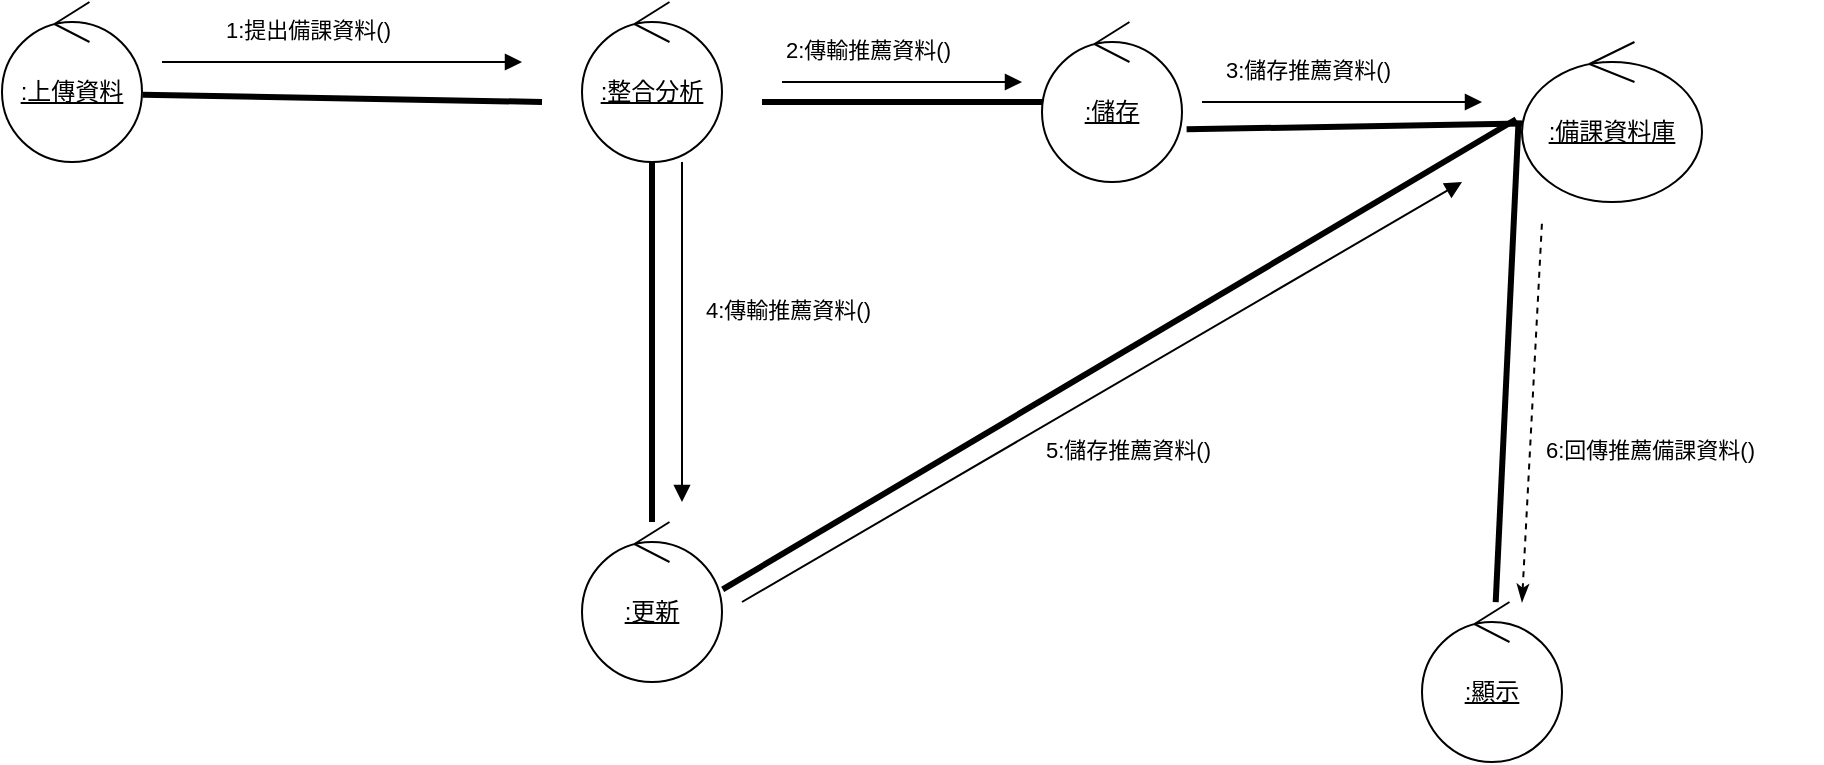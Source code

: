 <mxfile version="26.0.4" pages="2">
  <diagram name="老師身分" id="T1-lcPKC6VEzc7ZUW3HW">
    <mxGraphModel dx="794" dy="446" grid="1" gridSize="10" guides="1" tooltips="1" connect="1" arrows="1" fold="1" page="1" pageScale="1" pageWidth="3300" pageHeight="4681" math="0" shadow="0">
      <root>
        <mxCell id="0" />
        <mxCell id="1" parent="0" />
        <mxCell id="A6yinwAQkWhH4kg1xcag-1" value="&lt;u&gt;:上傳資料&lt;/u&gt;" style="ellipse;shape=umlControl;whiteSpace=wrap;html=1;" parent="1" vertex="1">
          <mxGeometry x="70" y="160" width="70" height="80" as="geometry" />
        </mxCell>
        <mxCell id="4" value="&lt;u&gt;:顯示&lt;/u&gt;" style="ellipse;shape=umlControl;whiteSpace=wrap;html=1;" parent="1" vertex="1">
          <mxGeometry x="780" y="460" width="70" height="80" as="geometry" />
        </mxCell>
        <mxCell id="5" value="&lt;u&gt;:儲存&lt;/u&gt;" style="ellipse;shape=umlControl;whiteSpace=wrap;html=1;" parent="1" vertex="1">
          <mxGeometry x="590" y="170" width="70" height="80" as="geometry" />
        </mxCell>
        <mxCell id="6" value="&lt;u&gt;:更新&lt;/u&gt;" style="ellipse;shape=umlControl;whiteSpace=wrap;html=1;" parent="1" vertex="1">
          <mxGeometry x="360" y="420" width="70" height="80" as="geometry" />
        </mxCell>
        <mxCell id="7" value="&lt;u&gt;:備課資料庫&lt;br&gt;&lt;/u&gt;" style="ellipse;shape=umlControl;whiteSpace=wrap;html=1;" parent="1" vertex="1">
          <mxGeometry x="830" y="180" width="90" height="80" as="geometry" />
        </mxCell>
        <mxCell id="9" value="" style="endArrow=none;startArrow=none;endFill=0;startFill=0;endSize=8;html=1;verticalAlign=bottom;labelBackgroundColor=none;strokeWidth=3;rounded=0;exitX=1.005;exitY=0.579;exitDx=0;exitDy=0;exitPerimeter=0;entryX=0;entryY=0.5;entryDx=0;entryDy=0;" parent="1" source="A6yinwAQkWhH4kg1xcag-1" edge="1">
          <mxGeometry width="160" relative="1" as="geometry">
            <mxPoint x="80" y="380" as="sourcePoint" />
            <mxPoint x="340" y="210" as="targetPoint" />
          </mxGeometry>
        </mxCell>
        <mxCell id="10" value="" style="html=1;verticalAlign=bottom;labelBackgroundColor=none;endArrow=block;endFill=1;rounded=0;" parent="1" edge="1">
          <mxGeometry width="160" relative="1" as="geometry">
            <mxPoint x="150" y="190" as="sourcePoint" />
            <mxPoint x="330" y="190" as="targetPoint" />
          </mxGeometry>
        </mxCell>
        <mxCell id="15" value="" style="endArrow=none;startArrow=none;endFill=0;startFill=0;endSize=8;html=1;verticalAlign=bottom;labelBackgroundColor=none;strokeWidth=3;rounded=0;entryX=-0.019;entryY=0.492;entryDx=0;entryDy=0;entryPerimeter=0;" parent="1" source="4" target="7" edge="1">
          <mxGeometry width="160" relative="1" as="geometry">
            <mxPoint x="120" y="420" as="sourcePoint" />
            <mxPoint x="820" y="230" as="targetPoint" />
          </mxGeometry>
        </mxCell>
        <mxCell id="16" value="" style="endArrow=none;startArrow=none;endFill=0;startFill=0;endSize=8;html=1;verticalAlign=bottom;labelBackgroundColor=none;strokeWidth=3;rounded=0;entryX=1.005;entryY=0.421;entryDx=0;entryDy=0;entryPerimeter=0;exitX=-0.033;exitY=0.483;exitDx=0;exitDy=0;exitPerimeter=0;" parent="1" source="7" target="6" edge="1">
          <mxGeometry width="160" relative="1" as="geometry">
            <mxPoint x="820" y="230" as="sourcePoint" />
            <mxPoint x="250" y="195" as="targetPoint" />
          </mxGeometry>
        </mxCell>
        <mxCell id="17" value="" style="endArrow=none;startArrow=none;endFill=0;startFill=0;endSize=8;html=1;verticalAlign=bottom;labelBackgroundColor=none;strokeWidth=3;rounded=0;entryX=0.5;entryY=1;entryDx=0;entryDy=0;" parent="1" source="6" edge="1">
          <mxGeometry width="160" relative="1" as="geometry">
            <mxPoint x="140" y="440" as="sourcePoint" />
            <mxPoint x="395" y="235" as="targetPoint" />
          </mxGeometry>
        </mxCell>
        <mxCell id="18" value="" style="endArrow=none;startArrow=none;endFill=0;startFill=0;endSize=8;html=1;verticalAlign=bottom;labelBackgroundColor=none;strokeWidth=3;rounded=0;entryX=1.033;entryY=0.671;entryDx=0;entryDy=0;entryPerimeter=0;" parent="1" source="7" target="5" edge="1">
          <mxGeometry width="160" relative="1" as="geometry">
            <mxPoint x="150" y="450" as="sourcePoint" />
            <mxPoint x="270" y="215" as="targetPoint" />
          </mxGeometry>
        </mxCell>
        <mxCell id="19" value="" style="endArrow=none;startArrow=none;endFill=0;startFill=0;endSize=8;html=1;verticalAlign=bottom;labelBackgroundColor=none;strokeWidth=3;rounded=0;entryX=1;entryY=0.5;entryDx=0;entryDy=0;" parent="1" source="5" edge="1">
          <mxGeometry width="160" relative="1" as="geometry">
            <mxPoint x="160" y="460" as="sourcePoint" />
            <mxPoint x="450" y="210" as="targetPoint" />
          </mxGeometry>
        </mxCell>
        <mxCell id="20" value="" style="html=1;verticalAlign=bottom;labelBackgroundColor=none;endArrow=block;endFill=1;rounded=0;" parent="1" edge="1">
          <mxGeometry width="160" relative="1" as="geometry">
            <mxPoint x="460" y="200" as="sourcePoint" />
            <mxPoint x="580" y="200" as="targetPoint" />
          </mxGeometry>
        </mxCell>
        <mxCell id="21" value="" style="html=1;verticalAlign=bottom;labelBackgroundColor=none;endArrow=block;endFill=1;rounded=0;" parent="1" edge="1">
          <mxGeometry width="160" relative="1" as="geometry">
            <mxPoint x="670" y="210" as="sourcePoint" />
            <mxPoint x="810" y="210" as="targetPoint" />
          </mxGeometry>
        </mxCell>
        <mxCell id="22" value="" style="html=1;verticalAlign=bottom;labelBackgroundColor=none;endArrow=block;endFill=1;rounded=0;" parent="1" edge="1">
          <mxGeometry width="160" relative="1" as="geometry">
            <mxPoint x="410" y="240" as="sourcePoint" />
            <mxPoint x="410" y="410" as="targetPoint" />
          </mxGeometry>
        </mxCell>
        <mxCell id="23" value="" style="html=1;verticalAlign=bottom;labelBackgroundColor=none;endArrow=block;endFill=1;rounded=0;" parent="1" edge="1">
          <mxGeometry width="160" relative="1" as="geometry">
            <mxPoint x="440" y="460" as="sourcePoint" />
            <mxPoint x="800" y="250" as="targetPoint" />
          </mxGeometry>
        </mxCell>
        <mxCell id="29" value="" style="html=1;verticalAlign=bottom;endArrow=none;curved=0;rounded=0;startArrow=classicThin;startFill=1;endFill=0;dashed=1;" parent="1" edge="1">
          <mxGeometry width="80" relative="1" as="geometry">
            <mxPoint x="830" y="460" as="sourcePoint" />
            <mxPoint x="840" y="270" as="targetPoint" />
          </mxGeometry>
        </mxCell>
        <mxCell id="31" value="&lt;span style=&quot;color: rgb(0, 0, 0); font-family: Helvetica; font-size: 11px; font-style: normal; font-variant-ligatures: normal; font-variant-caps: normal; font-weight: 400; letter-spacing: normal; orphans: 2; text-align: center; text-indent: 0px; text-transform: none; widows: 2; word-spacing: 0px; -webkit-text-stroke-width: 0px; background-color: rgb(255, 255, 255); text-decoration-thickness: initial; text-decoration-style: initial; text-decoration-color: initial; float: none; display: inline !important;&quot;&gt;1:提出備課資料()&lt;/span&gt;" style="text;whiteSpace=wrap;html=1;" parent="1" vertex="1">
          <mxGeometry x="180" y="160" width="120" height="40" as="geometry" />
        </mxCell>
        <mxCell id="33" value="&lt;span style=&quot;color: rgb(0, 0, 0); font-family: Helvetica; font-size: 11px; font-style: normal; font-variant-ligatures: normal; font-variant-caps: normal; font-weight: 400; letter-spacing: normal; orphans: 2; text-align: center; text-indent: 0px; text-transform: none; widows: 2; word-spacing: 0px; -webkit-text-stroke-width: 0px; background-color: rgb(255, 255, 255); text-decoration-thickness: initial; text-decoration-style: initial; text-decoration-color: initial; float: none; display: inline !important;&quot;&gt;2:傳輸推薦資料()&lt;/span&gt;" style="text;whiteSpace=wrap;html=1;" parent="1" vertex="1">
          <mxGeometry x="460" y="170" width="120" height="40" as="geometry" />
        </mxCell>
        <mxCell id="34" value="&lt;span style=&quot;color: rgb(0, 0, 0); font-family: Helvetica; font-size: 11px; font-style: normal; font-variant-ligatures: normal; font-variant-caps: normal; font-weight: 400; letter-spacing: normal; orphans: 2; text-align: center; text-indent: 0px; text-transform: none; widows: 2; word-spacing: 0px; -webkit-text-stroke-width: 0px; background-color: rgb(255, 255, 255); text-decoration-thickness: initial; text-decoration-style: initial; text-decoration-color: initial; float: none; display: inline !important;&quot;&gt;3:儲存推薦資料()&lt;/span&gt;" style="text;whiteSpace=wrap;html=1;" parent="1" vertex="1">
          <mxGeometry x="680" y="180" width="120" height="40" as="geometry" />
        </mxCell>
        <mxCell id="35" value="&lt;span style=&quot;color: rgb(0, 0, 0); font-family: Helvetica; font-size: 11px; font-style: normal; font-variant-ligatures: normal; font-variant-caps: normal; font-weight: 400; letter-spacing: normal; orphans: 2; text-align: center; text-indent: 0px; text-transform: none; widows: 2; word-spacing: 0px; -webkit-text-stroke-width: 0px; background-color: rgb(255, 255, 255); text-decoration-thickness: initial; text-decoration-style: initial; text-decoration-color: initial; float: none; display: inline !important;&quot;&gt;4:傳輸推薦資料()&lt;/span&gt;" style="text;whiteSpace=wrap;html=1;" parent="1" vertex="1">
          <mxGeometry x="420" y="300" width="120" height="40" as="geometry" />
        </mxCell>
        <mxCell id="36" value="&lt;span style=&quot;color: rgb(0, 0, 0); font-family: Helvetica; font-size: 11px; font-style: normal; font-variant-ligatures: normal; font-variant-caps: normal; font-weight: 400; letter-spacing: normal; orphans: 2; text-align: center; text-indent: 0px; text-transform: none; widows: 2; word-spacing: 0px; -webkit-text-stroke-width: 0px; background-color: rgb(255, 255, 255); text-decoration-thickness: initial; text-decoration-style: initial; text-decoration-color: initial; float: none; display: inline !important;&quot;&gt;5:儲存推薦資料()&lt;/span&gt;" style="text;whiteSpace=wrap;html=1;" parent="1" vertex="1">
          <mxGeometry x="590" y="370" width="120" height="40" as="geometry" />
        </mxCell>
        <mxCell id="37" value="&lt;span style=&quot;color: rgb(0, 0, 0); font-family: Helvetica; font-size: 11px; font-style: normal; font-variant-ligatures: normal; font-variant-caps: normal; font-weight: 400; letter-spacing: normal; orphans: 2; text-align: center; text-indent: 0px; text-transform: none; widows: 2; word-spacing: 0px; -webkit-text-stroke-width: 0px; background-color: rgb(255, 255, 255); text-decoration-thickness: initial; text-decoration-style: initial; text-decoration-color: initial; float: none; display: inline !important;&quot;&gt;6:回傳推薦備課資料()&lt;/span&gt;" style="text;whiteSpace=wrap;html=1;" parent="1" vertex="1">
          <mxGeometry x="840" y="370" width="140" height="40" as="geometry" />
        </mxCell>
        <mxCell id="eek4sq09AoGVJd_WKAI4-37" value="&lt;u&gt;:整合分析&lt;/u&gt;" style="ellipse;shape=umlControl;whiteSpace=wrap;html=1;" vertex="1" parent="1">
          <mxGeometry x="360" y="160" width="70" height="80" as="geometry" />
        </mxCell>
      </root>
    </mxGraphModel>
  </diagram>
  <diagram id="1ORrnruNFK2E-wTYoOYB" name="GPT身分">
    <mxGraphModel dx="576" dy="332" grid="1" gridSize="10" guides="1" tooltips="1" connect="1" arrows="1" fold="1" page="1" pageScale="1" pageWidth="3300" pageHeight="4681" math="0" shadow="0">
      <root>
        <mxCell id="0" />
        <mxCell id="1" parent="0" />
        <mxCell id="H0-WySXZtmj-vN_HTI1i-1" value="GPT" style="shape=umlActor;verticalLabelPosition=bottom;verticalAlign=top;html=1;" parent="1" vertex="1">
          <mxGeometry x="70" y="248" width="30" height="60" as="geometry" />
        </mxCell>
        <mxCell id="H0-WySXZtmj-vN_HTI1i-2" value="建立" style="ellipse;shape=umlControl;whiteSpace=wrap;html=1;" parent="1" vertex="1">
          <mxGeometry x="260" y="88" width="70" height="80" as="geometry" />
        </mxCell>
        <mxCell id="H0-WySXZtmj-vN_HTI1i-3" value="儲存" style="ellipse;shape=umlControl;whiteSpace=wrap;html=1;" parent="1" vertex="1">
          <mxGeometry x="260" y="368" width="70" height="80" as="geometry" />
        </mxCell>
        <mxCell id="H0-WySXZtmj-vN_HTI1i-4" value="GPT資料庫" style="ellipse;shape=umlEntity;whiteSpace=wrap;html=1;" parent="1" vertex="1">
          <mxGeometry x="490" y="248" width="80" height="80" as="geometry" />
        </mxCell>
        <mxCell id="H0-WySXZtmj-vN_HTI1i-6" value="" style="endArrow=none;html=1;rounded=0;entryX=0.038;entryY=0.9;entryDx=0;entryDy=0;entryPerimeter=0;exitX=1;exitY=0.333;exitDx=0;exitDy=0;exitPerimeter=0;" parent="1" source="H0-WySXZtmj-vN_HTI1i-1" target="H0-WySXZtmj-vN_HTI1i-2" edge="1">
          <mxGeometry width="50" height="50" relative="1" as="geometry">
            <mxPoint x="170" y="308" as="sourcePoint" />
            <mxPoint x="220" y="258" as="targetPoint" />
          </mxGeometry>
        </mxCell>
        <mxCell id="H0-WySXZtmj-vN_HTI1i-8" value="" style="endArrow=none;html=1;rounded=0;entryX=0.971;entryY=0.825;entryDx=0;entryDy=0;entryPerimeter=0;exitX=0.008;exitY=0.183;exitDx=0;exitDy=0;exitPerimeter=0;" parent="1" source="H0-WySXZtmj-vN_HTI1i-4" target="H0-WySXZtmj-vN_HTI1i-2" edge="1">
          <mxGeometry width="50" height="50" relative="1" as="geometry">
            <mxPoint x="110" y="278" as="sourcePoint" />
            <mxPoint x="273" y="170" as="targetPoint" />
          </mxGeometry>
        </mxCell>
        <mxCell id="H0-WySXZtmj-vN_HTI1i-9" value="" style="endArrow=none;html=1;rounded=0;entryX=1.019;entryY=0.617;entryDx=0;entryDy=0;entryPerimeter=0;exitX=0;exitY=1;exitDx=0;exitDy=0;" parent="1" source="H0-WySXZtmj-vN_HTI1i-4" target="H0-WySXZtmj-vN_HTI1i-3" edge="1">
          <mxGeometry width="50" height="50" relative="1" as="geometry">
            <mxPoint x="521" y="283" as="sourcePoint" />
            <mxPoint x="338" y="164" as="targetPoint" />
          </mxGeometry>
        </mxCell>
        <mxCell id="H0-WySXZtmj-vN_HTI1i-10" value="" style="endArrow=classic;html=1;rounded=0;" parent="1" edge="1">
          <mxGeometry width="50" height="50" relative="1" as="geometry">
            <mxPoint x="110" y="248" as="sourcePoint" />
            <mxPoint x="240" y="158" as="targetPoint" />
          </mxGeometry>
        </mxCell>
        <mxCell id="H0-WySXZtmj-vN_HTI1i-11" value="&lt;span style=&quot;color: rgb(240, 240, 240); font-family: Helvetica; font-size: 11px; font-style: normal; font-variant-ligatures: normal; font-variant-caps: normal; font-weight: 400; letter-spacing: normal; orphans: 2; text-align: center; text-indent: 0px; text-transform: none; widows: 2; word-spacing: 0px; -webkit-text-stroke-width: 0px; white-space: nowrap; background-color: rgb(24, 20, 29); text-decoration-thickness: initial; text-decoration-style: initial; text-decoration-color: initial; display: inline !important; float: none;&quot;&gt;1:建立備課資料()&lt;/span&gt;" style="text;whiteSpace=wrap;html=1;rotation=-30;" parent="1" vertex="1">
          <mxGeometry x="110" y="168" width="120" height="40" as="geometry" />
        </mxCell>
        <mxCell id="H0-WySXZtmj-vN_HTI1i-14" value="" style="curved=1;endArrow=classic;html=1;rounded=0;entryX=0.848;entryY=0.142;entryDx=0;entryDy=0;entryPerimeter=0;exitX=0.162;exitY=0.242;exitDx=0;exitDy=0;exitPerimeter=0;" parent="1" source="H0-WySXZtmj-vN_HTI1i-2" target="H0-WySXZtmj-vN_HTI1i-2" edge="1">
          <mxGeometry width="50" height="50" relative="1" as="geometry">
            <mxPoint x="260" y="100" as="sourcePoint" />
            <mxPoint x="340" y="100" as="targetPoint" />
            <Array as="points">
              <mxPoint x="260" y="70" />
              <mxPoint x="270" y="50" />
              <mxPoint x="300" y="30" />
              <mxPoint x="330" y="50" />
            </Array>
          </mxGeometry>
        </mxCell>
        <mxCell id="H0-WySXZtmj-vN_HTI1i-15" value="&lt;span style=&quot;color: rgb(240, 240, 240); font-family: Helvetica; font-size: 11px; font-style: normal; font-variant-ligatures: normal; font-variant-caps: normal; font-weight: 400; letter-spacing: normal; orphans: 2; text-align: left; text-indent: 0px; text-transform: none; widows: 2; word-spacing: 0px; -webkit-text-stroke-width: 0px; white-space: nowrap; background-color: rgb(24, 20, 29); text-decoration-thickness: initial; text-decoration-style: initial; text-decoration-color: initial; display: inline !important; float: none;&quot;&gt;2:分析備課資料()&lt;/span&gt;" style="text;whiteSpace=wrap;html=1;" parent="1" vertex="1">
          <mxGeometry x="330" y="40" width="120" height="40" as="geometry" />
        </mxCell>
        <mxCell id="H0-WySXZtmj-vN_HTI1i-16" value="" style="endArrow=classic;html=1;rounded=0;" parent="1" edge="1">
          <mxGeometry width="50" height="50" relative="1" as="geometry">
            <mxPoint x="350" y="150" as="sourcePoint" />
            <mxPoint x="480" y="240" as="targetPoint" />
          </mxGeometry>
        </mxCell>
        <mxCell id="H0-WySXZtmj-vN_HTI1i-17" value="&lt;span style=&quot;color: rgb(240, 240, 240); font-family: Helvetica; font-size: 11px; font-style: normal; font-variant-ligatures: normal; font-variant-caps: normal; font-weight: 400; letter-spacing: normal; orphans: 2; text-align: center; text-indent: 0px; text-transform: none; widows: 2; word-spacing: 0px; -webkit-text-stroke-width: 0px; white-space: nowrap; background-color: rgb(24, 20, 29); text-decoration-thickness: initial; text-decoration-style: initial; text-decoration-color: initial; display: inline !important; float: none;&quot;&gt;3:傳送分析資料()&lt;/span&gt;" style="text;whiteSpace=wrap;html=1;rotation=30;" parent="1" vertex="1">
          <mxGeometry x="370" y="168" width="120" height="40" as="geometry" />
        </mxCell>
        <mxCell id="H0-WySXZtmj-vN_HTI1i-18" value="" style="endArrow=classic;html=1;rounded=0;dashed=1;" parent="1" edge="1">
          <mxGeometry width="50" height="50" relative="1" as="geometry">
            <mxPoint x="480" y="310" as="sourcePoint" />
            <mxPoint x="340" y="390" as="targetPoint" />
          </mxGeometry>
        </mxCell>
        <mxCell id="H0-WySXZtmj-vN_HTI1i-19" value="&lt;span style=&quot;color: rgb(240, 240, 240); font-family: Helvetica; font-size: 11px; font-style: normal; font-variant-ligatures: normal; font-variant-caps: normal; font-weight: 400; letter-spacing: normal; orphans: 2; text-align: center; text-indent: 0px; text-transform: none; widows: 2; word-spacing: 0px; -webkit-text-stroke-width: 0px; white-space: nowrap; background-color: rgb(24, 20, 29); text-decoration-thickness: initial; text-decoration-style: initial; text-decoration-color: initial; display: inline !important; float: none;&quot;&gt;4:儲存推薦資料()&lt;/span&gt;" style="text;whiteSpace=wrap;html=1;rotation=-30;" parent="1" vertex="1">
          <mxGeometry x="340" y="308" width="120" height="40" as="geometry" />
        </mxCell>
      </root>
    </mxGraphModel>
  </diagram>
</mxfile>

